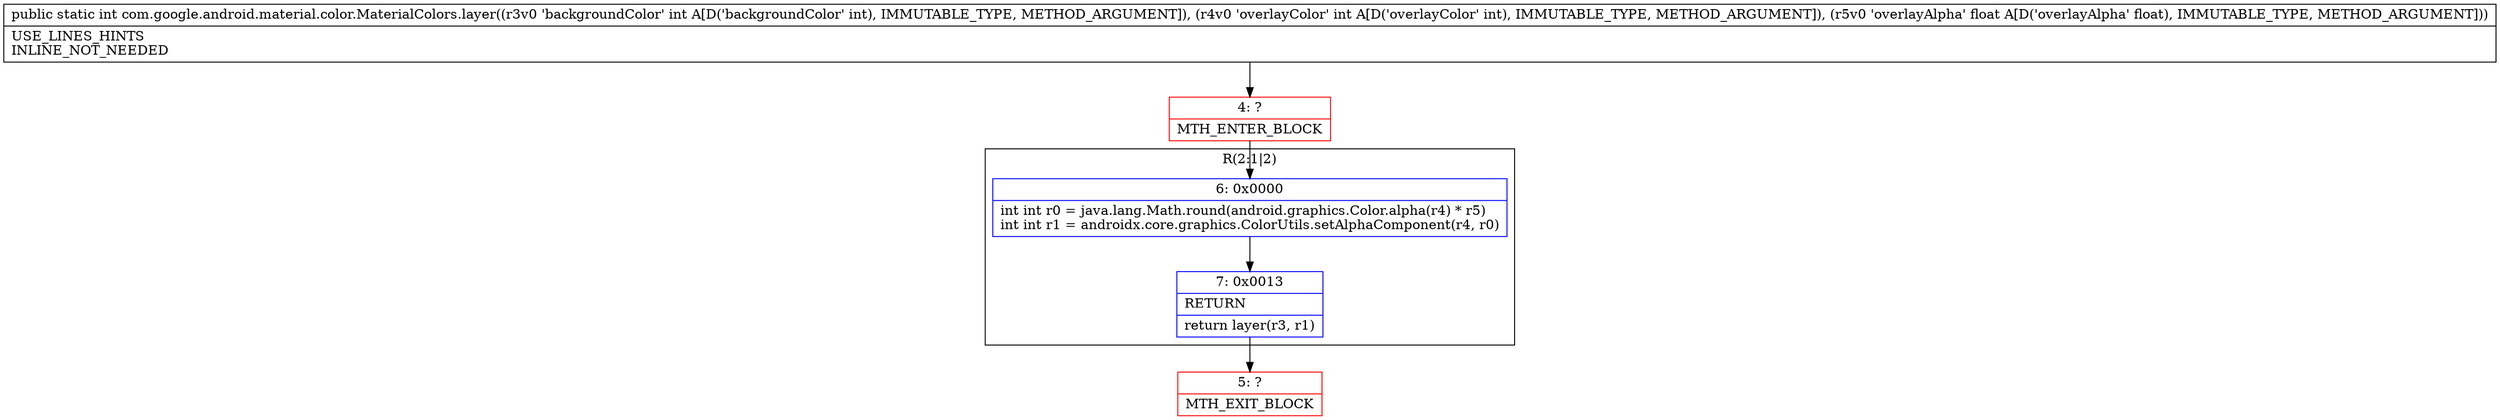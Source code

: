 digraph "CFG forcom.google.android.material.color.MaterialColors.layer(IIF)I" {
subgraph cluster_Region_627131248 {
label = "R(2:1|2)";
node [shape=record,color=blue];
Node_6 [shape=record,label="{6\:\ 0x0000|int int r0 = java.lang.Math.round(android.graphics.Color.alpha(r4) * r5)\lint int r1 = androidx.core.graphics.ColorUtils.setAlphaComponent(r4, r0)\l}"];
Node_7 [shape=record,label="{7\:\ 0x0013|RETURN\l|return layer(r3, r1)\l}"];
}
Node_4 [shape=record,color=red,label="{4\:\ ?|MTH_ENTER_BLOCK\l}"];
Node_5 [shape=record,color=red,label="{5\:\ ?|MTH_EXIT_BLOCK\l}"];
MethodNode[shape=record,label="{public static int com.google.android.material.color.MaterialColors.layer((r3v0 'backgroundColor' int A[D('backgroundColor' int), IMMUTABLE_TYPE, METHOD_ARGUMENT]), (r4v0 'overlayColor' int A[D('overlayColor' int), IMMUTABLE_TYPE, METHOD_ARGUMENT]), (r5v0 'overlayAlpha' float A[D('overlayAlpha' float), IMMUTABLE_TYPE, METHOD_ARGUMENT]))  | USE_LINES_HINTS\lINLINE_NOT_NEEDED\l}"];
MethodNode -> Node_4;Node_6 -> Node_7;
Node_7 -> Node_5;
Node_4 -> Node_6;
}

